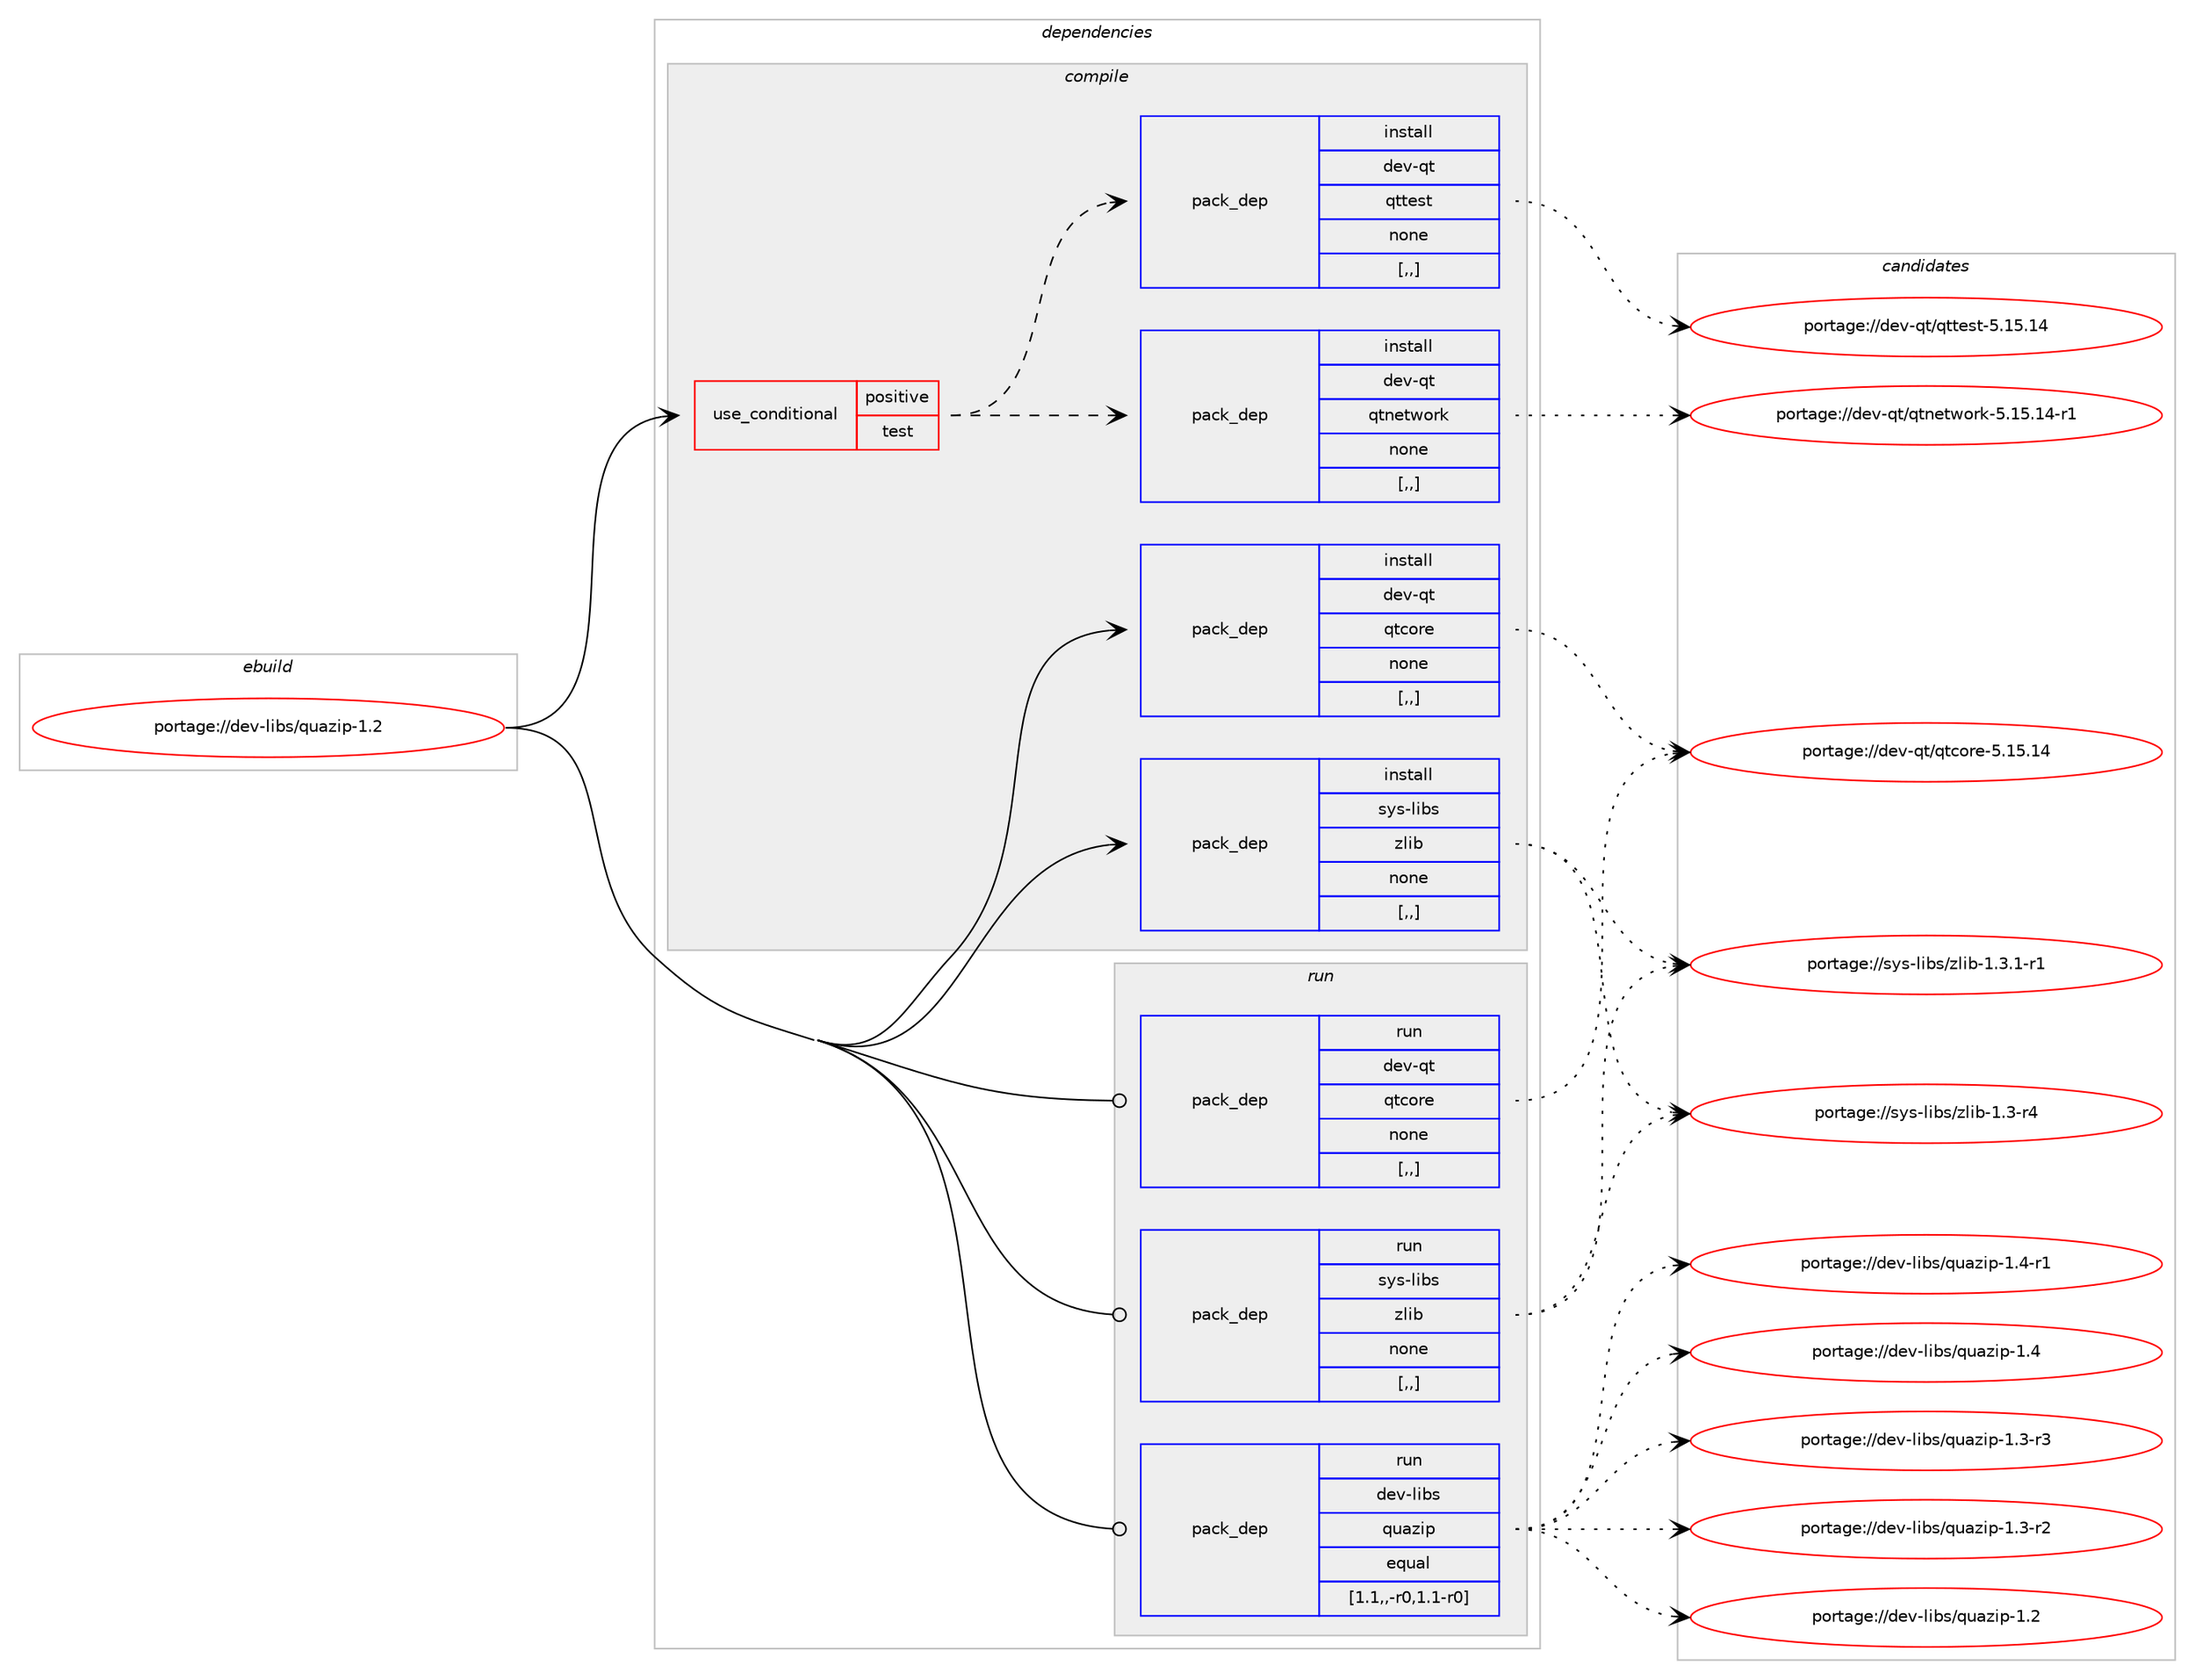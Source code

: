 digraph prolog {

# *************
# Graph options
# *************

newrank=true;
concentrate=true;
compound=true;
graph [rankdir=LR,fontname=Helvetica,fontsize=10,ranksep=1.5];#, ranksep=2.5, nodesep=0.2];
edge  [arrowhead=vee];
node  [fontname=Helvetica,fontsize=10];

# **********
# The ebuild
# **********

subgraph cluster_leftcol {
color=gray;
label=<<i>ebuild</i>>;
id [label="portage://dev-libs/quazip-1.2", color=red, width=4, href="../dev-libs/quazip-1.2.svg"];
}

# ****************
# The dependencies
# ****************

subgraph cluster_midcol {
color=gray;
label=<<i>dependencies</i>>;
subgraph cluster_compile {
fillcolor="#eeeeee";
style=filled;
label=<<i>compile</i>>;
subgraph cond28168 {
dependency113860 [label=<<TABLE BORDER="0" CELLBORDER="1" CELLSPACING="0" CELLPADDING="4"><TR><TD ROWSPAN="3" CELLPADDING="10">use_conditional</TD></TR><TR><TD>positive</TD></TR><TR><TD>test</TD></TR></TABLE>>, shape=none, color=red];
subgraph pack84492 {
dependency113861 [label=<<TABLE BORDER="0" CELLBORDER="1" CELLSPACING="0" CELLPADDING="4" WIDTH="220"><TR><TD ROWSPAN="6" CELLPADDING="30">pack_dep</TD></TR><TR><TD WIDTH="110">install</TD></TR><TR><TD>dev-qt</TD></TR><TR><TD>qtnetwork</TD></TR><TR><TD>none</TD></TR><TR><TD>[,,]</TD></TR></TABLE>>, shape=none, color=blue];
}
dependency113860:e -> dependency113861:w [weight=20,style="dashed",arrowhead="vee"];
subgraph pack84493 {
dependency113862 [label=<<TABLE BORDER="0" CELLBORDER="1" CELLSPACING="0" CELLPADDING="4" WIDTH="220"><TR><TD ROWSPAN="6" CELLPADDING="30">pack_dep</TD></TR><TR><TD WIDTH="110">install</TD></TR><TR><TD>dev-qt</TD></TR><TR><TD>qttest</TD></TR><TR><TD>none</TD></TR><TR><TD>[,,]</TD></TR></TABLE>>, shape=none, color=blue];
}
dependency113860:e -> dependency113862:w [weight=20,style="dashed",arrowhead="vee"];
}
id:e -> dependency113860:w [weight=20,style="solid",arrowhead="vee"];
subgraph pack84494 {
dependency113863 [label=<<TABLE BORDER="0" CELLBORDER="1" CELLSPACING="0" CELLPADDING="4" WIDTH="220"><TR><TD ROWSPAN="6" CELLPADDING="30">pack_dep</TD></TR><TR><TD WIDTH="110">install</TD></TR><TR><TD>dev-qt</TD></TR><TR><TD>qtcore</TD></TR><TR><TD>none</TD></TR><TR><TD>[,,]</TD></TR></TABLE>>, shape=none, color=blue];
}
id:e -> dependency113863:w [weight=20,style="solid",arrowhead="vee"];
subgraph pack84495 {
dependency113864 [label=<<TABLE BORDER="0" CELLBORDER="1" CELLSPACING="0" CELLPADDING="4" WIDTH="220"><TR><TD ROWSPAN="6" CELLPADDING="30">pack_dep</TD></TR><TR><TD WIDTH="110">install</TD></TR><TR><TD>sys-libs</TD></TR><TR><TD>zlib</TD></TR><TR><TD>none</TD></TR><TR><TD>[,,]</TD></TR></TABLE>>, shape=none, color=blue];
}
id:e -> dependency113864:w [weight=20,style="solid",arrowhead="vee"];
}
subgraph cluster_compileandrun {
fillcolor="#eeeeee";
style=filled;
label=<<i>compile and run</i>>;
}
subgraph cluster_run {
fillcolor="#eeeeee";
style=filled;
label=<<i>run</i>>;
subgraph pack84496 {
dependency113865 [label=<<TABLE BORDER="0" CELLBORDER="1" CELLSPACING="0" CELLPADDING="4" WIDTH="220"><TR><TD ROWSPAN="6" CELLPADDING="30">pack_dep</TD></TR><TR><TD WIDTH="110">run</TD></TR><TR><TD>dev-qt</TD></TR><TR><TD>qtcore</TD></TR><TR><TD>none</TD></TR><TR><TD>[,,]</TD></TR></TABLE>>, shape=none, color=blue];
}
id:e -> dependency113865:w [weight=20,style="solid",arrowhead="odot"];
subgraph pack84497 {
dependency113866 [label=<<TABLE BORDER="0" CELLBORDER="1" CELLSPACING="0" CELLPADDING="4" WIDTH="220"><TR><TD ROWSPAN="6" CELLPADDING="30">pack_dep</TD></TR><TR><TD WIDTH="110">run</TD></TR><TR><TD>sys-libs</TD></TR><TR><TD>zlib</TD></TR><TR><TD>none</TD></TR><TR><TD>[,,]</TD></TR></TABLE>>, shape=none, color=blue];
}
id:e -> dependency113866:w [weight=20,style="solid",arrowhead="odot"];
subgraph pack84498 {
dependency113867 [label=<<TABLE BORDER="0" CELLBORDER="1" CELLSPACING="0" CELLPADDING="4" WIDTH="220"><TR><TD ROWSPAN="6" CELLPADDING="30">pack_dep</TD></TR><TR><TD WIDTH="110">run</TD></TR><TR><TD>dev-libs</TD></TR><TR><TD>quazip</TD></TR><TR><TD>equal</TD></TR><TR><TD>[1.1,,-r0,1.1-r0]</TD></TR></TABLE>>, shape=none, color=blue];
}
id:e -> dependency113867:w [weight=20,style="solid",arrowhead="odot"];
}
}

# **************
# The candidates
# **************

subgraph cluster_choices {
rank=same;
color=gray;
label=<<i>candidates</i>>;

subgraph choice84492 {
color=black;
nodesep=1;
choice100101118451131164711311611010111611911111410745534649534649524511449 [label="portage://dev-qt/qtnetwork-5.15.14-r1", color=red, width=4,href="../dev-qt/qtnetwork-5.15.14-r1.svg"];
dependency113861:e -> choice100101118451131164711311611010111611911111410745534649534649524511449:w [style=dotted,weight="100"];
}
subgraph choice84493 {
color=black;
nodesep=1;
choice10010111845113116471131161161011151164553464953464952 [label="portage://dev-qt/qttest-5.15.14", color=red, width=4,href="../dev-qt/qttest-5.15.14.svg"];
dependency113862:e -> choice10010111845113116471131161161011151164553464953464952:w [style=dotted,weight="100"];
}
subgraph choice84494 {
color=black;
nodesep=1;
choice1001011184511311647113116991111141014553464953464952 [label="portage://dev-qt/qtcore-5.15.14", color=red, width=4,href="../dev-qt/qtcore-5.15.14.svg"];
dependency113863:e -> choice1001011184511311647113116991111141014553464953464952:w [style=dotted,weight="100"];
}
subgraph choice84495 {
color=black;
nodesep=1;
choice115121115451081059811547122108105984549465146494511449 [label="portage://sys-libs/zlib-1.3.1-r1", color=red, width=4,href="../sys-libs/zlib-1.3.1-r1.svg"];
choice11512111545108105981154712210810598454946514511452 [label="portage://sys-libs/zlib-1.3-r4", color=red, width=4,href="../sys-libs/zlib-1.3-r4.svg"];
dependency113864:e -> choice115121115451081059811547122108105984549465146494511449:w [style=dotted,weight="100"];
dependency113864:e -> choice11512111545108105981154712210810598454946514511452:w [style=dotted,weight="100"];
}
subgraph choice84496 {
color=black;
nodesep=1;
choice1001011184511311647113116991111141014553464953464952 [label="portage://dev-qt/qtcore-5.15.14", color=red, width=4,href="../dev-qt/qtcore-5.15.14.svg"];
dependency113865:e -> choice1001011184511311647113116991111141014553464953464952:w [style=dotted,weight="100"];
}
subgraph choice84497 {
color=black;
nodesep=1;
choice115121115451081059811547122108105984549465146494511449 [label="portage://sys-libs/zlib-1.3.1-r1", color=red, width=4,href="../sys-libs/zlib-1.3.1-r1.svg"];
choice11512111545108105981154712210810598454946514511452 [label="portage://sys-libs/zlib-1.3-r4", color=red, width=4,href="../sys-libs/zlib-1.3-r4.svg"];
dependency113866:e -> choice115121115451081059811547122108105984549465146494511449:w [style=dotted,weight="100"];
dependency113866:e -> choice11512111545108105981154712210810598454946514511452:w [style=dotted,weight="100"];
}
subgraph choice84498 {
color=black;
nodesep=1;
choice10010111845108105981154711311797122105112454946524511449 [label="portage://dev-libs/quazip-1.4-r1", color=red, width=4,href="../dev-libs/quazip-1.4-r1.svg"];
choice1001011184510810598115471131179712210511245494652 [label="portage://dev-libs/quazip-1.4", color=red, width=4,href="../dev-libs/quazip-1.4.svg"];
choice10010111845108105981154711311797122105112454946514511451 [label="portage://dev-libs/quazip-1.3-r3", color=red, width=4,href="../dev-libs/quazip-1.3-r3.svg"];
choice10010111845108105981154711311797122105112454946514511450 [label="portage://dev-libs/quazip-1.3-r2", color=red, width=4,href="../dev-libs/quazip-1.3-r2.svg"];
choice1001011184510810598115471131179712210511245494650 [label="portage://dev-libs/quazip-1.2", color=red, width=4,href="../dev-libs/quazip-1.2.svg"];
dependency113867:e -> choice10010111845108105981154711311797122105112454946524511449:w [style=dotted,weight="100"];
dependency113867:e -> choice1001011184510810598115471131179712210511245494652:w [style=dotted,weight="100"];
dependency113867:e -> choice10010111845108105981154711311797122105112454946514511451:w [style=dotted,weight="100"];
dependency113867:e -> choice10010111845108105981154711311797122105112454946514511450:w [style=dotted,weight="100"];
dependency113867:e -> choice1001011184510810598115471131179712210511245494650:w [style=dotted,weight="100"];
}
}

}
